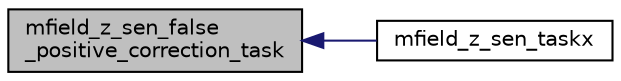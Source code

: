 digraph "mfield_z_sen_false_positive_correction_task"
{
 // INTERACTIVE_SVG=YES
  edge [fontname="Helvetica",fontsize="10",labelfontname="Helvetica",labelfontsize="10"];
  node [fontname="Helvetica",fontsize="10",shape=record];
  rankdir="LR";
  Node1 [label="mfield_z_sen_false\l_positive_correction_task",height=0.2,width=0.4,color="black", fillcolor="grey75", style="filled", fontcolor="black"];
  Node1 -> Node2 [dir="back",color="midnightblue",fontsize="10",style="solid",fontname="Helvetica"];
  Node2 [label="mfield_z_sen_taskx",height=0.2,width=0.4,color="black", fillcolor="white", style="filled",URL="$d6/d2d/a00047.html#a7ef08302978421a5dc004f06aab80a8a",tooltip="mfield sensor module task function. "];
}
